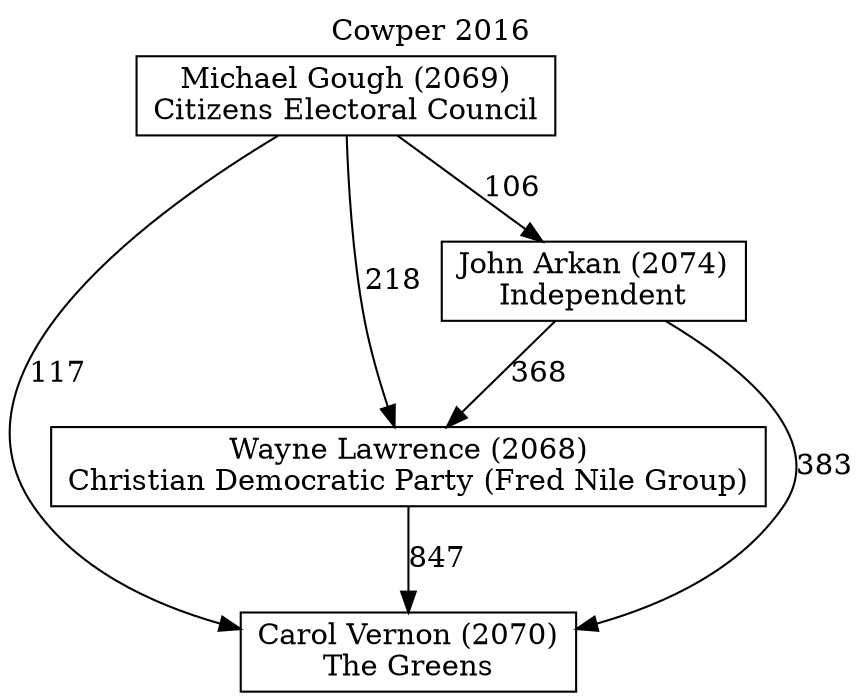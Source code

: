 // House preference flow
digraph "Carol Vernon (2070)_Cowper_2016" {
	graph [label="Cowper 2016" labelloc=t mclimit=10]
	node [shape=box]
	"Carol Vernon (2070)" [label="Carol Vernon (2070)
The Greens"]
	"Michael Gough (2069)" [label="Michael Gough (2069)
Citizens Electoral Council"]
	"Wayne Lawrence (2068)" [label="Wayne Lawrence (2068)
Christian Democratic Party (Fred Nile Group)"]
	"John Arkan (2074)" [label="John Arkan (2074)
Independent"]
	"John Arkan (2074)" -> "Wayne Lawrence (2068)" [label=368]
	"Michael Gough (2069)" -> "John Arkan (2074)" [label=106]
	"Wayne Lawrence (2068)" -> "Carol Vernon (2070)" [label=847]
	"Michael Gough (2069)" -> "Carol Vernon (2070)" [label=117]
	"Michael Gough (2069)" -> "Wayne Lawrence (2068)" [label=218]
	"John Arkan (2074)" -> "Carol Vernon (2070)" [label=383]
}
